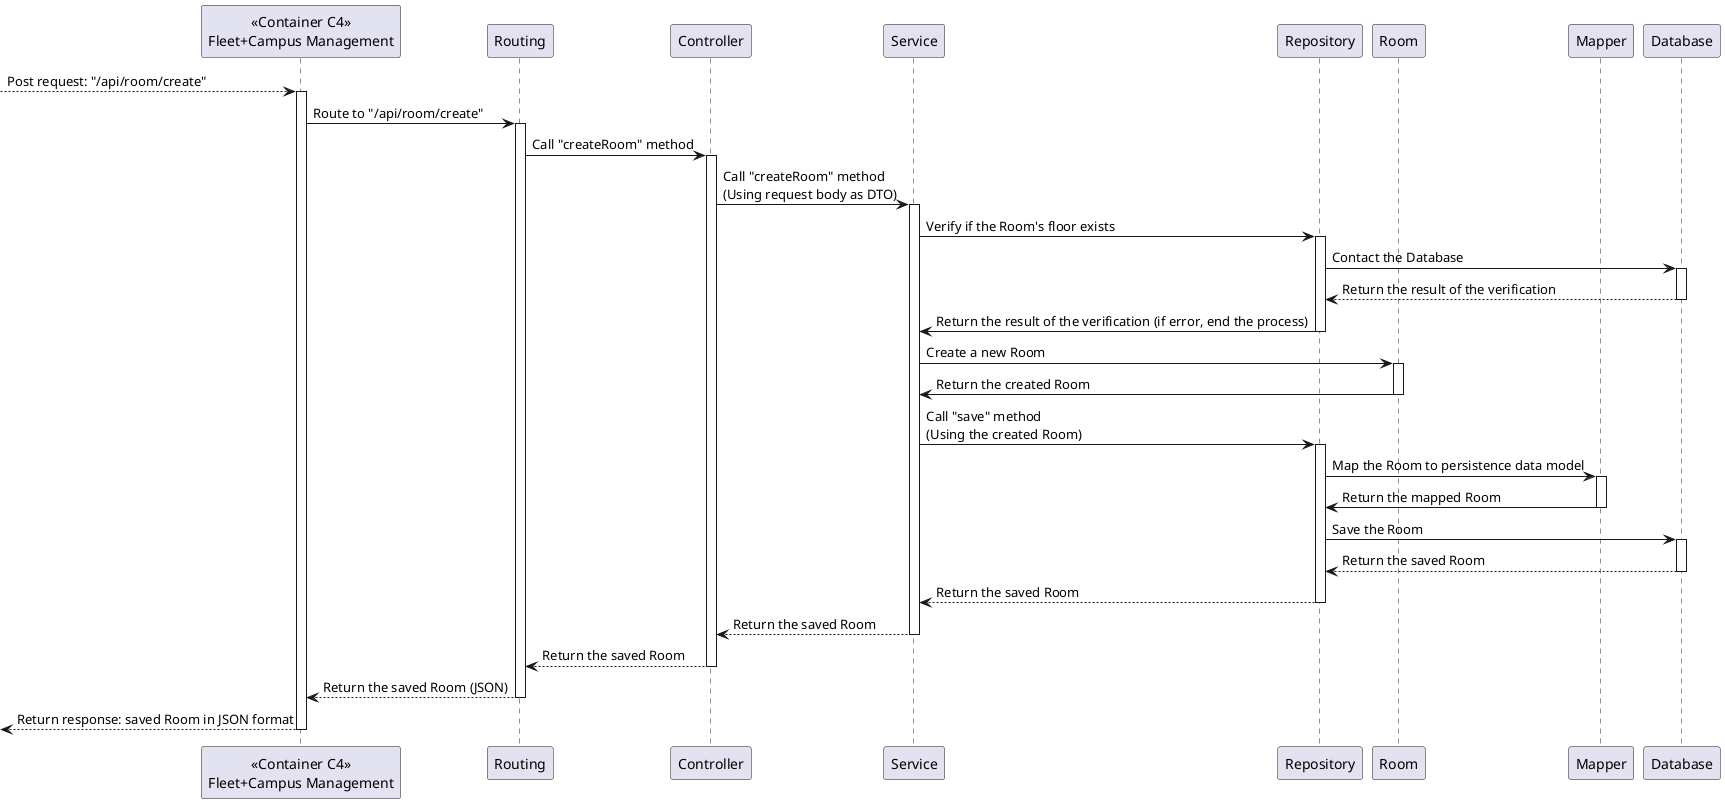 @startuml
participant "<<Container C4>>\nFleet+Campus Management" as RDG
participant "Routing" as ROUT
participant "Controller" as CTR
participant "Service" as Serv
participant "Repository" as REPO 
participant "Room" as DOMAIN
participant "Mapper" as Mapper
participant "Database" as DB
--> RDG : Post request: "/api/room/create"
activate RDG
RDG -> ROUT : Route to "/api/room/create"
activate ROUT
ROUT -> CTR : Call "createRoom" method
activate CTR
CTR -> Serv : Call "createRoom" method\n(Using request body as DTO)
activate Serv
Serv -> REPO : Verify if the Room's floor exists
activate REPO
REPO -> DB : Contact the Database
activate DB
DB --> REPO : Return the result of the verification
deactivate DB
REPO -> Serv : Return the result of the verification (if error, end the process)
deactivate REPO
Serv -> DOMAIN : Create a new Room
activate DOMAIN
DOMAIN -> Serv : Return the created Room
deactivate DOMAIN
Serv -> REPO : Call "save" method\n(Using the created Room)
activate REPO
REPO -> Mapper : Map the Room to persistence data model
activate Mapper
Mapper -> REPO : Return the mapped Room
deactivate Mapper
REPO -> DB : Save the Room
activate DB
DB --> REPO : Return the saved Room
deactivate DB
REPO --> Serv : Return the saved Room
deactivate REPO
Serv --> CTR : Return the saved Room
deactivate Serv
CTR --> ROUT : Return the saved Room
deactivate CTR
ROUT --> RDG : Return the saved Room (JSON)
deactivate ROUT
<-- RDG: Return response: saved Room in JSON format
deactivate RDG

@enduml
